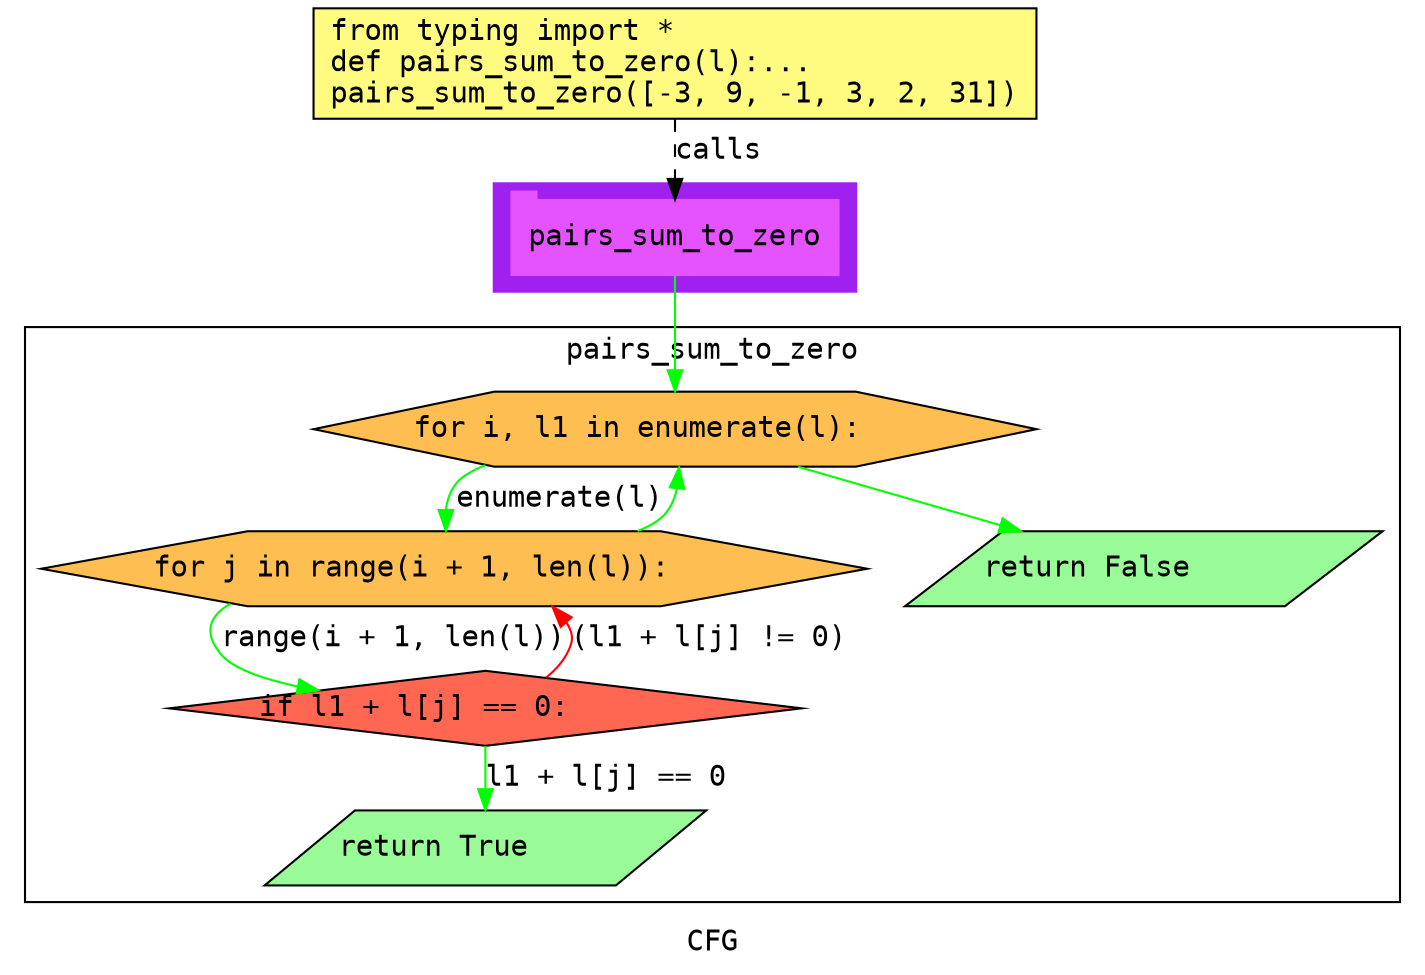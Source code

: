 digraph cluster124CFG {
	graph [bb="0,0,668,460",
		compound=True,
		fontname="DejaVu Sans Mono",
		label=CFG,
		lheight=0.21,
		lp="334,11.5",
		lwidth=0.35,
		pack=False,
		rankdir=TB,
		ranksep=0.02
	];
	node [fontname="DejaVu Sans Mono",
		label="\N"
	];
	edge [fontname="DejaVu Sans Mono"];
	subgraph cluster_1 {
		graph [bb="233,324,407,376",
			color=purple,
			compound=true,
			fontname="DejaVu Sans Mono",
			label="",
			rankdir=TB,
			ranksep=0.02,
			shape=tab,
			style=filled
		];
		node [fontname="DejaVu Sans Mono"];
		edge [fontname="DejaVu Sans Mono"];
		16	[color="#E552FF",
			height=0.5,
			label=pairs_sum_to_zero,
			linenum="[11]",
			pos="320,350",
			shape=tab,
			style=filled,
			width=2.1806];
	}
	subgraph cluster0pairs_sum_to_zero {
		graph [bb="8,31,660,307",
			compound=True,
			fontname="DejaVu Sans Mono",
			label=pairs_sum_to_zero,
			lheight=0.21,
			lp="334,295.5",
			lwidth=1.96,
			pack=False,
			rankdir=TB,
			ranksep=0.02
		];
		node [fontname="DejaVu Sans Mono"];
		edge [fontname="DejaVu Sans Mono"];
		subgraph cluster_3 {
			graph [color=purple,
				compound=true,
				fontname="DejaVu Sans Mono",
				label="",
				rankdir=TB,
				ranksep=0.02,
				shape=tab,
				style=filled
			];
			node [fontname="DejaVu Sans Mono"];
			edge [fontname="DejaVu Sans Mono"];
		}
		subgraph cluster_5 {
			graph [color=purple,
				compound=true,
				fontname="DejaVu Sans Mono",
				label="",
				rankdir=TB,
				ranksep=0.02,
				shape=tab,
				style=filled
			];
			node [fontname="DejaVu Sans Mono"];
			edge [fontname="DejaVu Sans Mono"];
		}
		3	[fillcolor="#FFBE52",
			height=0.5,
			label="for i, l1 in enumerate(l):\l",
			linenum="[5]",
			pos="320,258",
			shape=hexagon,
			style="filled,solid",
			width=4.8156];
		5	[fillcolor="#FFBE52",
			height=0.5,
			label="for j in range(i + 1, len(l)):\l",
			linenum="[6]",
			pos="214,191",
			shape=hexagon,
			style="filled,solid",
			width=5.5036];
		3 -> 5	[color=green,
			label="enumerate(l)",
			lp="261,224.5",
			pos="e,207.77,209.14 226.36,241.35 219.32,238.67 213.84,235.57 211,232 208.09,228.35 206.91,223.86 206.75,219.23"];
		6	[fillcolor="#98fb98",
			height=0.5,
			label="return False\l",
			linenum="[9]",
			pos="541,191",
			shape=parallelogram,
			style="filled,solid",
			width=3.0706];
		3 -> 6	[color=green,
			pos="e,482.94,209.08 378.07,239.92 407.26,231.33 442.81,220.88 473.25,211.93"];
		5 -> 3	[color=green,
			pos="e,321.99,239.64 302.05,209.09 307.86,211.46 312.42,214.1 315,217 318.12,220.51 319.94,224.92 320.94,229.53"];
		9	[fillcolor="#FF6752",
			height=0.5,
			label="if l1 + l[j] == 0:\l",
			linenum="[7]",
			pos="229,124",
			shape=diamond,
			style="filled,solid",
			width=4.2128];
		5 -> 9	[color=green,
			label="range(i + 1, len(l))",
			lp="181,157.5",
			pos="e,146.35,132.29 103.27,175.03 92.623,169.22 88.767,161.16 98,150 103.85,142.93 118.65,137.83 136.29,134.18"];
		9 -> 5	[color=red,
			label="(l1 + l[j] != 0)",
			lp="336.5,157.5",
			pos="e,261.13,172.88 258.12,138.77 262.09,141.9 265.61,145.62 268,150 271.2,155.85 271.59,159.38 268,165 267.94,165.09 267.88,165.18 \
267.82,165.28"];
		11	[fillcolor="#98fb98",
			height=0.5,
			label="return True\l",
			linenum="[8]",
			pos="229,57",
			shape=parallelogram,
			style="filled,solid",
			width=2.8323];
		9 -> 11	[color=green,
			label="l1 + l[j] == 0",
			lp="287,90.5",
			pos="e,229,75.19 229,105.92 229,99.702 229,92.5 229,85.6"];
	}
	1	[fillcolor="#FFFB81",
		height=0.73611,
		label="from typing import *\ldef pairs_sum_to_zero(l):...\lpairs_sum_to_zero([-3, 9, -1, 3, 2, 31])\l",
		linenum="[1]",
		pos="320,433.5",
		shape=rectangle,
		style="filled,solid",
		width=4.8194];
	1 -> 16	[label=calls,
		lp="341,391.5",
		pos="e,320,368.13 320,406.71 320,397.66 320,387.47 320,378.3",
		style=dashed];
	16 -> 3	[color=green,
		pos="e,320,276.3 320,331.65 320,318.82 320,301.11 320,286.38"];
}
